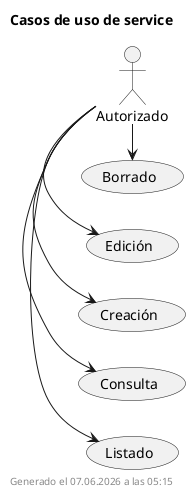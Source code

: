' AUTOGENERATED
@startuml
left to right direction

title Casos de uso de service

:Autorizado: as a0
a0 -> (Listado)
a0 -> (Consulta)
a0 -> (Creación)
a0 -> (Edición)
a0 -> (Borrado)
footer Generado el %date("dd.MM.yyyy' a las 'HH:mm")
@enduml

